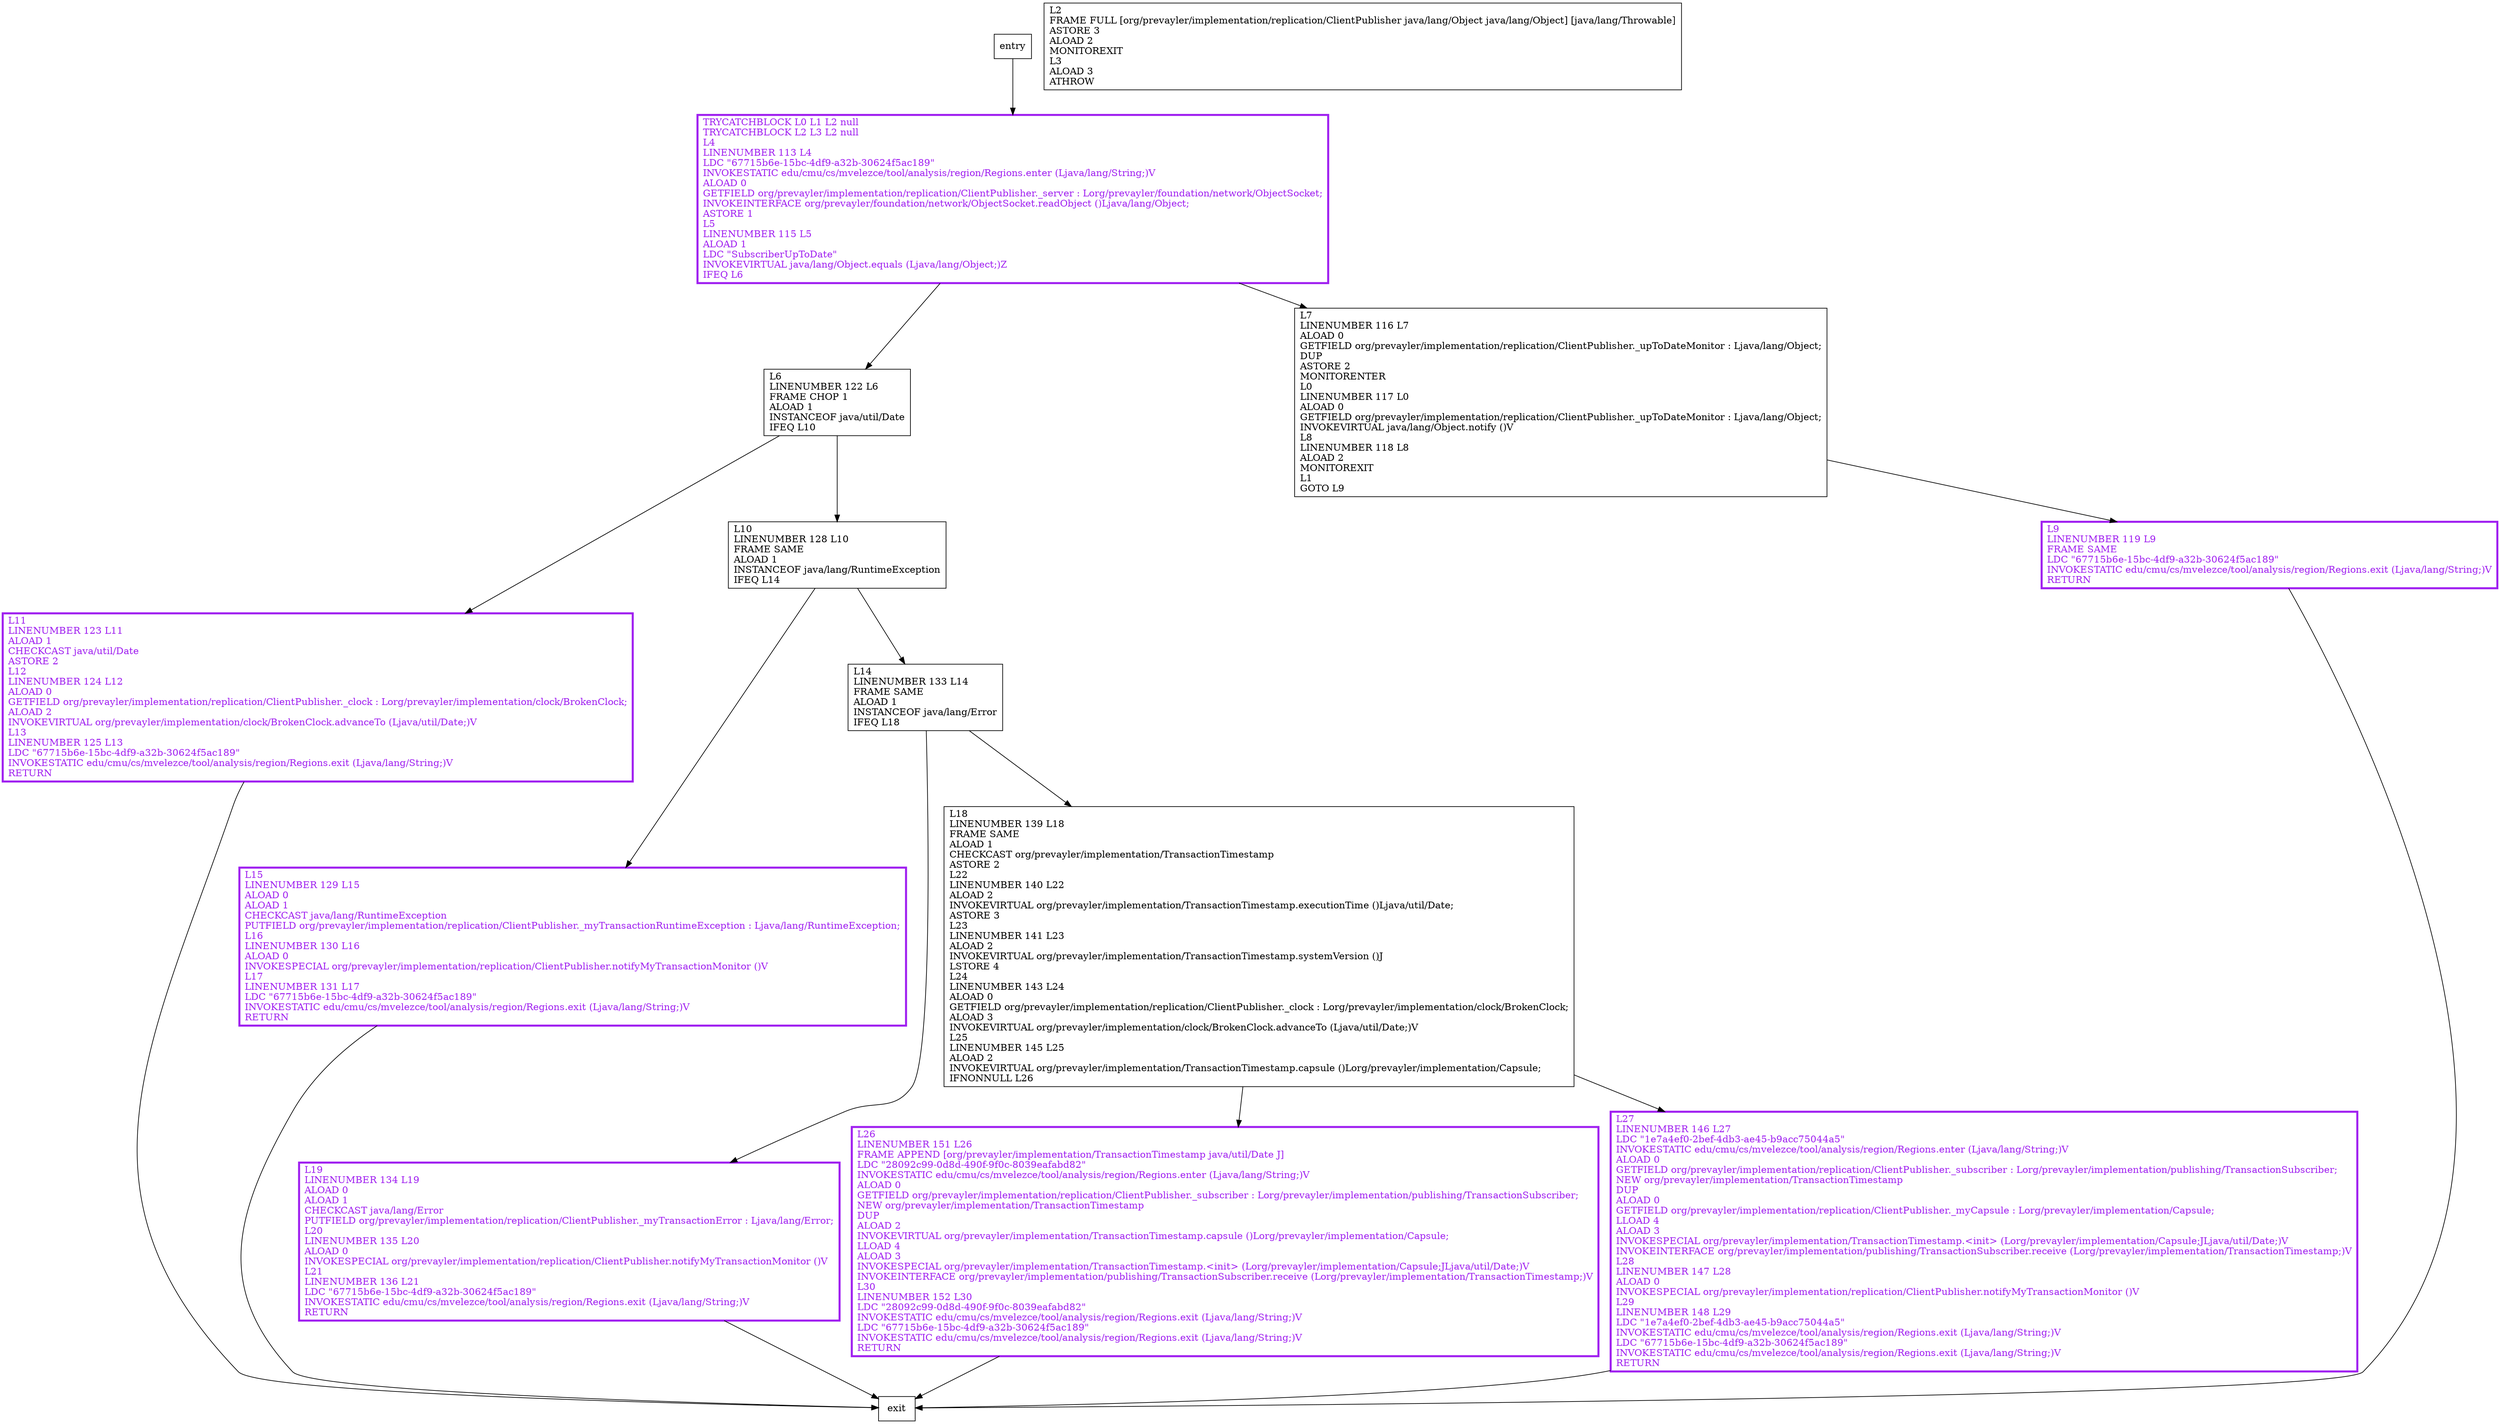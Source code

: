 digraph receiveTransactionFromServer {
node [shape=record];
1376215431 [label="L11\lLINENUMBER 123 L11\lALOAD 1\lCHECKCAST java/util/Date\lASTORE 2\lL12\lLINENUMBER 124 L12\lALOAD 0\lGETFIELD org/prevayler/implementation/replication/ClientPublisher._clock : Lorg/prevayler/implementation/clock/BrokenClock;\lALOAD 2\lINVOKEVIRTUAL org/prevayler/implementation/clock/BrokenClock.advanceTo (Ljava/util/Date;)V\lL13\lLINENUMBER 125 L13\lLDC \"67715b6e-15bc-4df9-a32b-30624f5ac189\"\lINVOKESTATIC edu/cmu/cs/mvelezce/tool/analysis/region/Regions.exit (Ljava/lang/String;)V\lRETURN\l"];
1607296605 [label="L2\lFRAME FULL [org/prevayler/implementation/replication/ClientPublisher java/lang/Object java/lang/Object] [java/lang/Throwable]\lASTORE 3\lALOAD 2\lMONITOREXIT\lL3\lALOAD 3\lATHROW\l"];
1019295145 [label="TRYCATCHBLOCK L0 L1 L2 null\lTRYCATCHBLOCK L2 L3 L2 null\lL4\lLINENUMBER 113 L4\lLDC \"67715b6e-15bc-4df9-a32b-30624f5ac189\"\lINVOKESTATIC edu/cmu/cs/mvelezce/tool/analysis/region/Regions.enter (Ljava/lang/String;)V\lALOAD 0\lGETFIELD org/prevayler/implementation/replication/ClientPublisher._server : Lorg/prevayler/foundation/network/ObjectSocket;\lINVOKEINTERFACE org/prevayler/foundation/network/ObjectSocket.readObject ()Ljava/lang/Object;\lASTORE 1\lL5\lLINENUMBER 115 L5\lALOAD 1\lLDC \"SubscriberUpToDate\"\lINVOKEVIRTUAL java/lang/Object.equals (Ljava/lang/Object;)Z\lIFEQ L6\l"];
1398059196 [label="L10\lLINENUMBER 128 L10\lFRAME SAME\lALOAD 1\lINSTANCEOF java/lang/RuntimeException\lIFEQ L14\l"];
1261182143 [label="L26\lLINENUMBER 151 L26\lFRAME APPEND [org/prevayler/implementation/TransactionTimestamp java/util/Date J]\lLDC \"28092c99-0d8d-490f-9f0c-8039eafabd82\"\lINVOKESTATIC edu/cmu/cs/mvelezce/tool/analysis/region/Regions.enter (Ljava/lang/String;)V\lALOAD 0\lGETFIELD org/prevayler/implementation/replication/ClientPublisher._subscriber : Lorg/prevayler/implementation/publishing/TransactionSubscriber;\lNEW org/prevayler/implementation/TransactionTimestamp\lDUP\lALOAD 2\lINVOKEVIRTUAL org/prevayler/implementation/TransactionTimestamp.capsule ()Lorg/prevayler/implementation/Capsule;\lLLOAD 4\lALOAD 3\lINVOKESPECIAL org/prevayler/implementation/TransactionTimestamp.\<init\> (Lorg/prevayler/implementation/Capsule;JLjava/util/Date;)V\lINVOKEINTERFACE org/prevayler/implementation/publishing/TransactionSubscriber.receive (Lorg/prevayler/implementation/TransactionTimestamp;)V\lL30\lLINENUMBER 152 L30\lLDC \"28092c99-0d8d-490f-9f0c-8039eafabd82\"\lINVOKESTATIC edu/cmu/cs/mvelezce/tool/analysis/region/Regions.exit (Ljava/lang/String;)V\lLDC \"67715b6e-15bc-4df9-a32b-30624f5ac189\"\lINVOKESTATIC edu/cmu/cs/mvelezce/tool/analysis/region/Regions.exit (Ljava/lang/String;)V\lRETURN\l"];
813872234 [label="L19\lLINENUMBER 134 L19\lALOAD 0\lALOAD 1\lCHECKCAST java/lang/Error\lPUTFIELD org/prevayler/implementation/replication/ClientPublisher._myTransactionError : Ljava/lang/Error;\lL20\lLINENUMBER 135 L20\lALOAD 0\lINVOKESPECIAL org/prevayler/implementation/replication/ClientPublisher.notifyMyTransactionMonitor ()V\lL21\lLINENUMBER 136 L21\lLDC \"67715b6e-15bc-4df9-a32b-30624f5ac189\"\lINVOKESTATIC edu/cmu/cs/mvelezce/tool/analysis/region/Regions.exit (Ljava/lang/String;)V\lRETURN\l"];
1597212511 [label="L27\lLINENUMBER 146 L27\lLDC \"1e7a4ef0-2bef-4db3-ae45-b9acc75044a5\"\lINVOKESTATIC edu/cmu/cs/mvelezce/tool/analysis/region/Regions.enter (Ljava/lang/String;)V\lALOAD 0\lGETFIELD org/prevayler/implementation/replication/ClientPublisher._subscriber : Lorg/prevayler/implementation/publishing/TransactionSubscriber;\lNEW org/prevayler/implementation/TransactionTimestamp\lDUP\lALOAD 0\lGETFIELD org/prevayler/implementation/replication/ClientPublisher._myCapsule : Lorg/prevayler/implementation/Capsule;\lLLOAD 4\lALOAD 3\lINVOKESPECIAL org/prevayler/implementation/TransactionTimestamp.\<init\> (Lorg/prevayler/implementation/Capsule;JLjava/util/Date;)V\lINVOKEINTERFACE org/prevayler/implementation/publishing/TransactionSubscriber.receive (Lorg/prevayler/implementation/TransactionTimestamp;)V\lL28\lLINENUMBER 147 L28\lALOAD 0\lINVOKESPECIAL org/prevayler/implementation/replication/ClientPublisher.notifyMyTransactionMonitor ()V\lL29\lLINENUMBER 148 L29\lLDC \"1e7a4ef0-2bef-4db3-ae45-b9acc75044a5\"\lINVOKESTATIC edu/cmu/cs/mvelezce/tool/analysis/region/Regions.exit (Ljava/lang/String;)V\lLDC \"67715b6e-15bc-4df9-a32b-30624f5ac189\"\lINVOKESTATIC edu/cmu/cs/mvelezce/tool/analysis/region/Regions.exit (Ljava/lang/String;)V\lRETURN\l"];
801597836 [label="L15\lLINENUMBER 129 L15\lALOAD 0\lALOAD 1\lCHECKCAST java/lang/RuntimeException\lPUTFIELD org/prevayler/implementation/replication/ClientPublisher._myTransactionRuntimeException : Ljava/lang/RuntimeException;\lL16\lLINENUMBER 130 L16\lALOAD 0\lINVOKESPECIAL org/prevayler/implementation/replication/ClientPublisher.notifyMyTransactionMonitor ()V\lL17\lLINENUMBER 131 L17\lLDC \"67715b6e-15bc-4df9-a32b-30624f5ac189\"\lINVOKESTATIC edu/cmu/cs/mvelezce/tool/analysis/region/Regions.exit (Ljava/lang/String;)V\lRETURN\l"];
374556880 [label="L6\lLINENUMBER 122 L6\lFRAME CHOP 1\lALOAD 1\lINSTANCEOF java/util/Date\lIFEQ L10\l"];
453774142 [label="L14\lLINENUMBER 133 L14\lFRAME SAME\lALOAD 1\lINSTANCEOF java/lang/Error\lIFEQ L18\l"];
1779722955 [label="L9\lLINENUMBER 119 L9\lFRAME SAME\lLDC \"67715b6e-15bc-4df9-a32b-30624f5ac189\"\lINVOKESTATIC edu/cmu/cs/mvelezce/tool/analysis/region/Regions.exit (Ljava/lang/String;)V\lRETURN\l"];
1499528600 [label="L18\lLINENUMBER 139 L18\lFRAME SAME\lALOAD 1\lCHECKCAST org/prevayler/implementation/TransactionTimestamp\lASTORE 2\lL22\lLINENUMBER 140 L22\lALOAD 2\lINVOKEVIRTUAL org/prevayler/implementation/TransactionTimestamp.executionTime ()Ljava/util/Date;\lASTORE 3\lL23\lLINENUMBER 141 L23\lALOAD 2\lINVOKEVIRTUAL org/prevayler/implementation/TransactionTimestamp.systemVersion ()J\lLSTORE 4\lL24\lLINENUMBER 143 L24\lALOAD 0\lGETFIELD org/prevayler/implementation/replication/ClientPublisher._clock : Lorg/prevayler/implementation/clock/BrokenClock;\lALOAD 3\lINVOKEVIRTUAL org/prevayler/implementation/clock/BrokenClock.advanceTo (Ljava/util/Date;)V\lL25\lLINENUMBER 145 L25\lALOAD 2\lINVOKEVIRTUAL org/prevayler/implementation/TransactionTimestamp.capsule ()Lorg/prevayler/implementation/Capsule;\lIFNONNULL L26\l"];
1738332616 [label="L7\lLINENUMBER 116 L7\lALOAD 0\lGETFIELD org/prevayler/implementation/replication/ClientPublisher._upToDateMonitor : Ljava/lang/Object;\lDUP\lASTORE 2\lMONITORENTER\lL0\lLINENUMBER 117 L0\lALOAD 0\lGETFIELD org/prevayler/implementation/replication/ClientPublisher._upToDateMonitor : Ljava/lang/Object;\lINVOKEVIRTUAL java/lang/Object.notify ()V\lL8\lLINENUMBER 118 L8\lALOAD 2\lMONITOREXIT\lL1\lGOTO L9\l"];
entry;
exit;
1376215431 -> exit;
1019295145 -> 374556880;
1019295145 -> 1738332616;
1398059196 -> 453774142;
1398059196 -> 801597836;
1261182143 -> exit;
813872234 -> exit;
1597212511 -> exit;
801597836 -> exit;
entry -> 1019295145;
374556880 -> 1376215431;
374556880 -> 1398059196;
453774142 -> 813872234;
453774142 -> 1499528600;
1779722955 -> exit;
1499528600 -> 1261182143;
1499528600 -> 1597212511;
1738332616 -> 1779722955;
1376215431[fontcolor="purple", penwidth=3, color="purple"];
1779722955[fontcolor="purple", penwidth=3, color="purple"];
1019295145[fontcolor="purple", penwidth=3, color="purple"];
1261182143[fontcolor="purple", penwidth=3, color="purple"];
813872234[fontcolor="purple", penwidth=3, color="purple"];
1597212511[fontcolor="purple", penwidth=3, color="purple"];
801597836[fontcolor="purple", penwidth=3, color="purple"];
}
